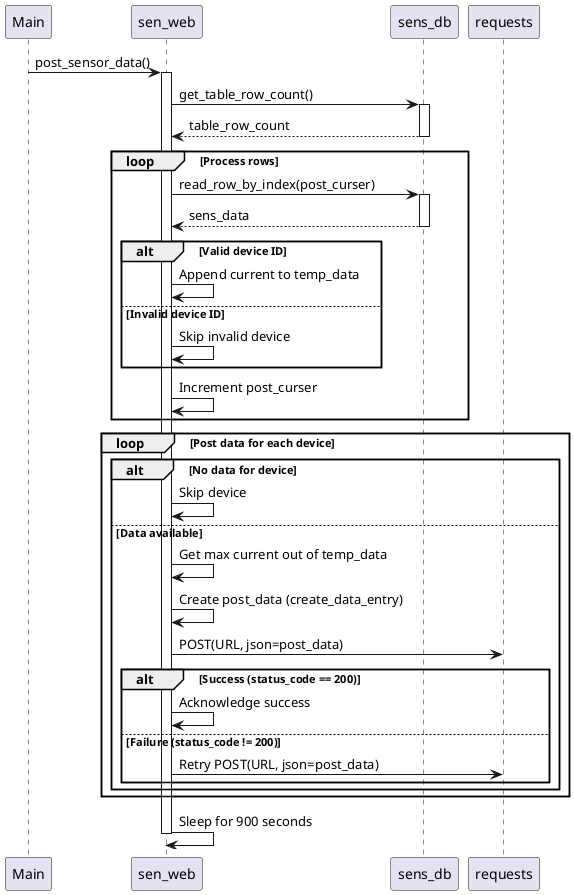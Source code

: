 @startuml
participant Main
participant sen_web
participant sens_db
participant requests

Main -> sen_web: post_sensor_data()
activate sen_web
sen_web -> sens_db: get_table_row_count()
activate sens_db
return table_row_count

loop Process rows
    sen_web -> sens_db: read_row_by_index(post_curser)
    activate sens_db
    return sens_data
    alt Valid device ID
        sen_web -> sen_web: Append current to temp_data
    else Invalid device ID
        sen_web -> sen_web: Skip invalid device
    end
    sen_web -> sen_web: Increment post_curser
end
deactivate sens_db

loop Post data for each device
    alt No data for device
        sen_web -> sen_web: Skip device
    else Data available
        sen_web -> sen_web: Get max current out of temp_data
        sen_web -> sen_web: Create post_data (create_data_entry)
        sen_web -> requests: POST(URL, json=post_data)
        alt Success (status_code == 200)
            sen_web -> sen_web: Acknowledge success
        else Failure (status_code != 200)
            sen_web -> requests: Retry POST(URL, json=post_data)
        end
    end
end

sen_web -> sen_web: Sleep for 900 seconds
deactivate sen_web
@enduml